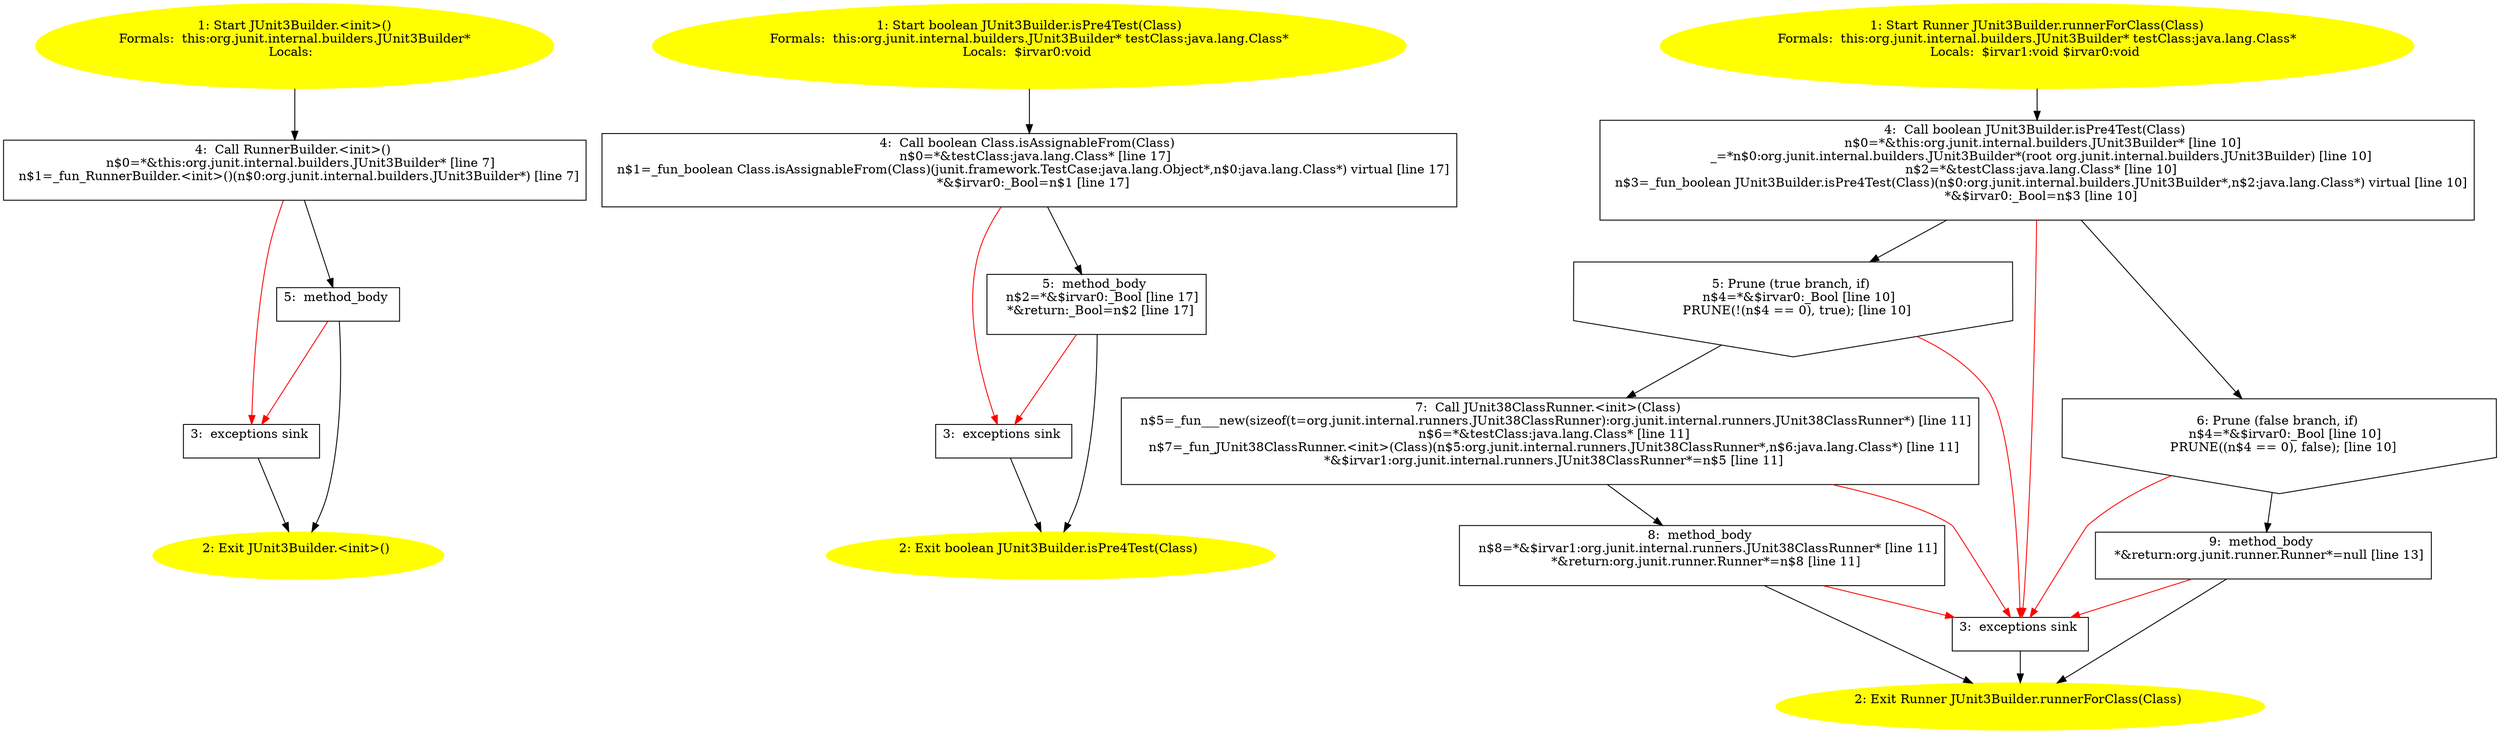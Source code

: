 /* @generated */
digraph cfg {
"org.junit.internal.builders.JUnit3Builder.<init>().73d51fd631323414e1be6248772fb05e_1" [label="1: Start JUnit3Builder.<init>()\nFormals:  this:org.junit.internal.builders.JUnit3Builder*\nLocals:  \n  " color=yellow style=filled]
	

	 "org.junit.internal.builders.JUnit3Builder.<init>().73d51fd631323414e1be6248772fb05e_1" -> "org.junit.internal.builders.JUnit3Builder.<init>().73d51fd631323414e1be6248772fb05e_4" ;
"org.junit.internal.builders.JUnit3Builder.<init>().73d51fd631323414e1be6248772fb05e_2" [label="2: Exit JUnit3Builder.<init>() \n  " color=yellow style=filled]
	

"org.junit.internal.builders.JUnit3Builder.<init>().73d51fd631323414e1be6248772fb05e_3" [label="3:  exceptions sink \n  " shape="box"]
	

	 "org.junit.internal.builders.JUnit3Builder.<init>().73d51fd631323414e1be6248772fb05e_3" -> "org.junit.internal.builders.JUnit3Builder.<init>().73d51fd631323414e1be6248772fb05e_2" ;
"org.junit.internal.builders.JUnit3Builder.<init>().73d51fd631323414e1be6248772fb05e_4" [label="4:  Call RunnerBuilder.<init>() \n   n$0=*&this:org.junit.internal.builders.JUnit3Builder* [line 7]\n  n$1=_fun_RunnerBuilder.<init>()(n$0:org.junit.internal.builders.JUnit3Builder*) [line 7]\n " shape="box"]
	

	 "org.junit.internal.builders.JUnit3Builder.<init>().73d51fd631323414e1be6248772fb05e_4" -> "org.junit.internal.builders.JUnit3Builder.<init>().73d51fd631323414e1be6248772fb05e_5" ;
	 "org.junit.internal.builders.JUnit3Builder.<init>().73d51fd631323414e1be6248772fb05e_4" -> "org.junit.internal.builders.JUnit3Builder.<init>().73d51fd631323414e1be6248772fb05e_3" [color="red" ];
"org.junit.internal.builders.JUnit3Builder.<init>().73d51fd631323414e1be6248772fb05e_5" [label="5:  method_body \n  " shape="box"]
	

	 "org.junit.internal.builders.JUnit3Builder.<init>().73d51fd631323414e1be6248772fb05e_5" -> "org.junit.internal.builders.JUnit3Builder.<init>().73d51fd631323414e1be6248772fb05e_2" ;
	 "org.junit.internal.builders.JUnit3Builder.<init>().73d51fd631323414e1be6248772fb05e_5" -> "org.junit.internal.builders.JUnit3Builder.<init>().73d51fd631323414e1be6248772fb05e_3" [color="red" ];
"org.junit.internal.builders.JUnit3Builder.isPre4Test(java.lang.Class):boolean.534f8a3e4c1b6f80c7e82214f0ec9c3a_1" [label="1: Start boolean JUnit3Builder.isPre4Test(Class)\nFormals:  this:org.junit.internal.builders.JUnit3Builder* testClass:java.lang.Class*\nLocals:  $irvar0:void \n  " color=yellow style=filled]
	

	 "org.junit.internal.builders.JUnit3Builder.isPre4Test(java.lang.Class):boolean.534f8a3e4c1b6f80c7e82214f0ec9c3a_1" -> "org.junit.internal.builders.JUnit3Builder.isPre4Test(java.lang.Class):boolean.534f8a3e4c1b6f80c7e82214f0ec9c3a_4" ;
"org.junit.internal.builders.JUnit3Builder.isPre4Test(java.lang.Class):boolean.534f8a3e4c1b6f80c7e82214f0ec9c3a_2" [label="2: Exit boolean JUnit3Builder.isPre4Test(Class) \n  " color=yellow style=filled]
	

"org.junit.internal.builders.JUnit3Builder.isPre4Test(java.lang.Class):boolean.534f8a3e4c1b6f80c7e82214f0ec9c3a_3" [label="3:  exceptions sink \n  " shape="box"]
	

	 "org.junit.internal.builders.JUnit3Builder.isPre4Test(java.lang.Class):boolean.534f8a3e4c1b6f80c7e82214f0ec9c3a_3" -> "org.junit.internal.builders.JUnit3Builder.isPre4Test(java.lang.Class):boolean.534f8a3e4c1b6f80c7e82214f0ec9c3a_2" ;
"org.junit.internal.builders.JUnit3Builder.isPre4Test(java.lang.Class):boolean.534f8a3e4c1b6f80c7e82214f0ec9c3a_4" [label="4:  Call boolean Class.isAssignableFrom(Class) \n   n$0=*&testClass:java.lang.Class* [line 17]\n  n$1=_fun_boolean Class.isAssignableFrom(Class)(junit.framework.TestCase:java.lang.Object*,n$0:java.lang.Class*) virtual [line 17]\n  *&$irvar0:_Bool=n$1 [line 17]\n " shape="box"]
	

	 "org.junit.internal.builders.JUnit3Builder.isPre4Test(java.lang.Class):boolean.534f8a3e4c1b6f80c7e82214f0ec9c3a_4" -> "org.junit.internal.builders.JUnit3Builder.isPre4Test(java.lang.Class):boolean.534f8a3e4c1b6f80c7e82214f0ec9c3a_5" ;
	 "org.junit.internal.builders.JUnit3Builder.isPre4Test(java.lang.Class):boolean.534f8a3e4c1b6f80c7e82214f0ec9c3a_4" -> "org.junit.internal.builders.JUnit3Builder.isPre4Test(java.lang.Class):boolean.534f8a3e4c1b6f80c7e82214f0ec9c3a_3" [color="red" ];
"org.junit.internal.builders.JUnit3Builder.isPre4Test(java.lang.Class):boolean.534f8a3e4c1b6f80c7e82214f0ec9c3a_5" [label="5:  method_body \n   n$2=*&$irvar0:_Bool [line 17]\n  *&return:_Bool=n$2 [line 17]\n " shape="box"]
	

	 "org.junit.internal.builders.JUnit3Builder.isPre4Test(java.lang.Class):boolean.534f8a3e4c1b6f80c7e82214f0ec9c3a_5" -> "org.junit.internal.builders.JUnit3Builder.isPre4Test(java.lang.Class):boolean.534f8a3e4c1b6f80c7e82214f0ec9c3a_2" ;
	 "org.junit.internal.builders.JUnit3Builder.isPre4Test(java.lang.Class):boolean.534f8a3e4c1b6f80c7e82214f0ec9c3a_5" -> "org.junit.internal.builders.JUnit3Builder.isPre4Test(java.lang.Class):boolean.534f8a3e4c1b6f80c7e82214f0ec9c3a_3" [color="red" ];
"org.junit.internal.builders.JUnit3Builder.runnerForClass(java.lang.Class):org.junit.runner.Runner.957d84783a5124fffa277697b1df6114_1" [label="1: Start Runner JUnit3Builder.runnerForClass(Class)\nFormals:  this:org.junit.internal.builders.JUnit3Builder* testClass:java.lang.Class*\nLocals:  $irvar1:void $irvar0:void \n  " color=yellow style=filled]
	

	 "org.junit.internal.builders.JUnit3Builder.runnerForClass(java.lang.Class):org.junit.runner.Runner.957d84783a5124fffa277697b1df6114_1" -> "org.junit.internal.builders.JUnit3Builder.runnerForClass(java.lang.Class):org.junit.runner.Runner.957d84783a5124fffa277697b1df6114_4" ;
"org.junit.internal.builders.JUnit3Builder.runnerForClass(java.lang.Class):org.junit.runner.Runner.957d84783a5124fffa277697b1df6114_2" [label="2: Exit Runner JUnit3Builder.runnerForClass(Class) \n  " color=yellow style=filled]
	

"org.junit.internal.builders.JUnit3Builder.runnerForClass(java.lang.Class):org.junit.runner.Runner.957d84783a5124fffa277697b1df6114_3" [label="3:  exceptions sink \n  " shape="box"]
	

	 "org.junit.internal.builders.JUnit3Builder.runnerForClass(java.lang.Class):org.junit.runner.Runner.957d84783a5124fffa277697b1df6114_3" -> "org.junit.internal.builders.JUnit3Builder.runnerForClass(java.lang.Class):org.junit.runner.Runner.957d84783a5124fffa277697b1df6114_2" ;
"org.junit.internal.builders.JUnit3Builder.runnerForClass(java.lang.Class):org.junit.runner.Runner.957d84783a5124fffa277697b1df6114_4" [label="4:  Call boolean JUnit3Builder.isPre4Test(Class) \n   n$0=*&this:org.junit.internal.builders.JUnit3Builder* [line 10]\n  _=*n$0:org.junit.internal.builders.JUnit3Builder*(root org.junit.internal.builders.JUnit3Builder) [line 10]\n  n$2=*&testClass:java.lang.Class* [line 10]\n  n$3=_fun_boolean JUnit3Builder.isPre4Test(Class)(n$0:org.junit.internal.builders.JUnit3Builder*,n$2:java.lang.Class*) virtual [line 10]\n  *&$irvar0:_Bool=n$3 [line 10]\n " shape="box"]
	

	 "org.junit.internal.builders.JUnit3Builder.runnerForClass(java.lang.Class):org.junit.runner.Runner.957d84783a5124fffa277697b1df6114_4" -> "org.junit.internal.builders.JUnit3Builder.runnerForClass(java.lang.Class):org.junit.runner.Runner.957d84783a5124fffa277697b1df6114_5" ;
	 "org.junit.internal.builders.JUnit3Builder.runnerForClass(java.lang.Class):org.junit.runner.Runner.957d84783a5124fffa277697b1df6114_4" -> "org.junit.internal.builders.JUnit3Builder.runnerForClass(java.lang.Class):org.junit.runner.Runner.957d84783a5124fffa277697b1df6114_6" ;
	 "org.junit.internal.builders.JUnit3Builder.runnerForClass(java.lang.Class):org.junit.runner.Runner.957d84783a5124fffa277697b1df6114_4" -> "org.junit.internal.builders.JUnit3Builder.runnerForClass(java.lang.Class):org.junit.runner.Runner.957d84783a5124fffa277697b1df6114_3" [color="red" ];
"org.junit.internal.builders.JUnit3Builder.runnerForClass(java.lang.Class):org.junit.runner.Runner.957d84783a5124fffa277697b1df6114_5" [label="5: Prune (true branch, if) \n   n$4=*&$irvar0:_Bool [line 10]\n  PRUNE(!(n$4 == 0), true); [line 10]\n " shape="invhouse"]
	

	 "org.junit.internal.builders.JUnit3Builder.runnerForClass(java.lang.Class):org.junit.runner.Runner.957d84783a5124fffa277697b1df6114_5" -> "org.junit.internal.builders.JUnit3Builder.runnerForClass(java.lang.Class):org.junit.runner.Runner.957d84783a5124fffa277697b1df6114_7" ;
	 "org.junit.internal.builders.JUnit3Builder.runnerForClass(java.lang.Class):org.junit.runner.Runner.957d84783a5124fffa277697b1df6114_5" -> "org.junit.internal.builders.JUnit3Builder.runnerForClass(java.lang.Class):org.junit.runner.Runner.957d84783a5124fffa277697b1df6114_3" [color="red" ];
"org.junit.internal.builders.JUnit3Builder.runnerForClass(java.lang.Class):org.junit.runner.Runner.957d84783a5124fffa277697b1df6114_6" [label="6: Prune (false branch, if) \n   n$4=*&$irvar0:_Bool [line 10]\n  PRUNE((n$4 == 0), false); [line 10]\n " shape="invhouse"]
	

	 "org.junit.internal.builders.JUnit3Builder.runnerForClass(java.lang.Class):org.junit.runner.Runner.957d84783a5124fffa277697b1df6114_6" -> "org.junit.internal.builders.JUnit3Builder.runnerForClass(java.lang.Class):org.junit.runner.Runner.957d84783a5124fffa277697b1df6114_9" ;
	 "org.junit.internal.builders.JUnit3Builder.runnerForClass(java.lang.Class):org.junit.runner.Runner.957d84783a5124fffa277697b1df6114_6" -> "org.junit.internal.builders.JUnit3Builder.runnerForClass(java.lang.Class):org.junit.runner.Runner.957d84783a5124fffa277697b1df6114_3" [color="red" ];
"org.junit.internal.builders.JUnit3Builder.runnerForClass(java.lang.Class):org.junit.runner.Runner.957d84783a5124fffa277697b1df6114_7" [label="7:  Call JUnit38ClassRunner.<init>(Class) \n   n$5=_fun___new(sizeof(t=org.junit.internal.runners.JUnit38ClassRunner):org.junit.internal.runners.JUnit38ClassRunner*) [line 11]\n  n$6=*&testClass:java.lang.Class* [line 11]\n  n$7=_fun_JUnit38ClassRunner.<init>(Class)(n$5:org.junit.internal.runners.JUnit38ClassRunner*,n$6:java.lang.Class*) [line 11]\n  *&$irvar1:org.junit.internal.runners.JUnit38ClassRunner*=n$5 [line 11]\n " shape="box"]
	

	 "org.junit.internal.builders.JUnit3Builder.runnerForClass(java.lang.Class):org.junit.runner.Runner.957d84783a5124fffa277697b1df6114_7" -> "org.junit.internal.builders.JUnit3Builder.runnerForClass(java.lang.Class):org.junit.runner.Runner.957d84783a5124fffa277697b1df6114_8" ;
	 "org.junit.internal.builders.JUnit3Builder.runnerForClass(java.lang.Class):org.junit.runner.Runner.957d84783a5124fffa277697b1df6114_7" -> "org.junit.internal.builders.JUnit3Builder.runnerForClass(java.lang.Class):org.junit.runner.Runner.957d84783a5124fffa277697b1df6114_3" [color="red" ];
"org.junit.internal.builders.JUnit3Builder.runnerForClass(java.lang.Class):org.junit.runner.Runner.957d84783a5124fffa277697b1df6114_8" [label="8:  method_body \n   n$8=*&$irvar1:org.junit.internal.runners.JUnit38ClassRunner* [line 11]\n  *&return:org.junit.runner.Runner*=n$8 [line 11]\n " shape="box"]
	

	 "org.junit.internal.builders.JUnit3Builder.runnerForClass(java.lang.Class):org.junit.runner.Runner.957d84783a5124fffa277697b1df6114_8" -> "org.junit.internal.builders.JUnit3Builder.runnerForClass(java.lang.Class):org.junit.runner.Runner.957d84783a5124fffa277697b1df6114_2" ;
	 "org.junit.internal.builders.JUnit3Builder.runnerForClass(java.lang.Class):org.junit.runner.Runner.957d84783a5124fffa277697b1df6114_8" -> "org.junit.internal.builders.JUnit3Builder.runnerForClass(java.lang.Class):org.junit.runner.Runner.957d84783a5124fffa277697b1df6114_3" [color="red" ];
"org.junit.internal.builders.JUnit3Builder.runnerForClass(java.lang.Class):org.junit.runner.Runner.957d84783a5124fffa277697b1df6114_9" [label="9:  method_body \n   *&return:org.junit.runner.Runner*=null [line 13]\n " shape="box"]
	

	 "org.junit.internal.builders.JUnit3Builder.runnerForClass(java.lang.Class):org.junit.runner.Runner.957d84783a5124fffa277697b1df6114_9" -> "org.junit.internal.builders.JUnit3Builder.runnerForClass(java.lang.Class):org.junit.runner.Runner.957d84783a5124fffa277697b1df6114_2" ;
	 "org.junit.internal.builders.JUnit3Builder.runnerForClass(java.lang.Class):org.junit.runner.Runner.957d84783a5124fffa277697b1df6114_9" -> "org.junit.internal.builders.JUnit3Builder.runnerForClass(java.lang.Class):org.junit.runner.Runner.957d84783a5124fffa277697b1df6114_3" [color="red" ];
}
